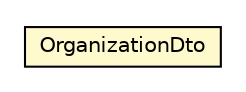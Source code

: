 #!/usr/local/bin/dot
#
# Class diagram 
# Generated by UMLGraph version R5_6_6-8-g8d7759 (http://www.umlgraph.org/)
#

digraph G {
	edge [fontname="Helvetica",fontsize=10,labelfontname="Helvetica",labelfontsize=10];
	node [fontname="Helvetica",fontsize=10,shape=plaintext];
	nodesep=0.25;
	ranksep=0.5;
	// org.dddlib.organisation.facade.OrganizationDto
	c76214 [label=<<table title="org.dddlib.organisation.facade.OrganizationDto" border="0" cellborder="1" cellspacing="0" cellpadding="2" port="p" bgcolor="lemonChiffon" href="./OrganizationDto.html">
		<tr><td><table border="0" cellspacing="0" cellpadding="1">
<tr><td align="center" balign="center"> OrganizationDto </td></tr>
		</table></td></tr>
		</table>>, URL="./OrganizationDto.html", fontname="Helvetica", fontcolor="black", fontsize=10.0];
}

